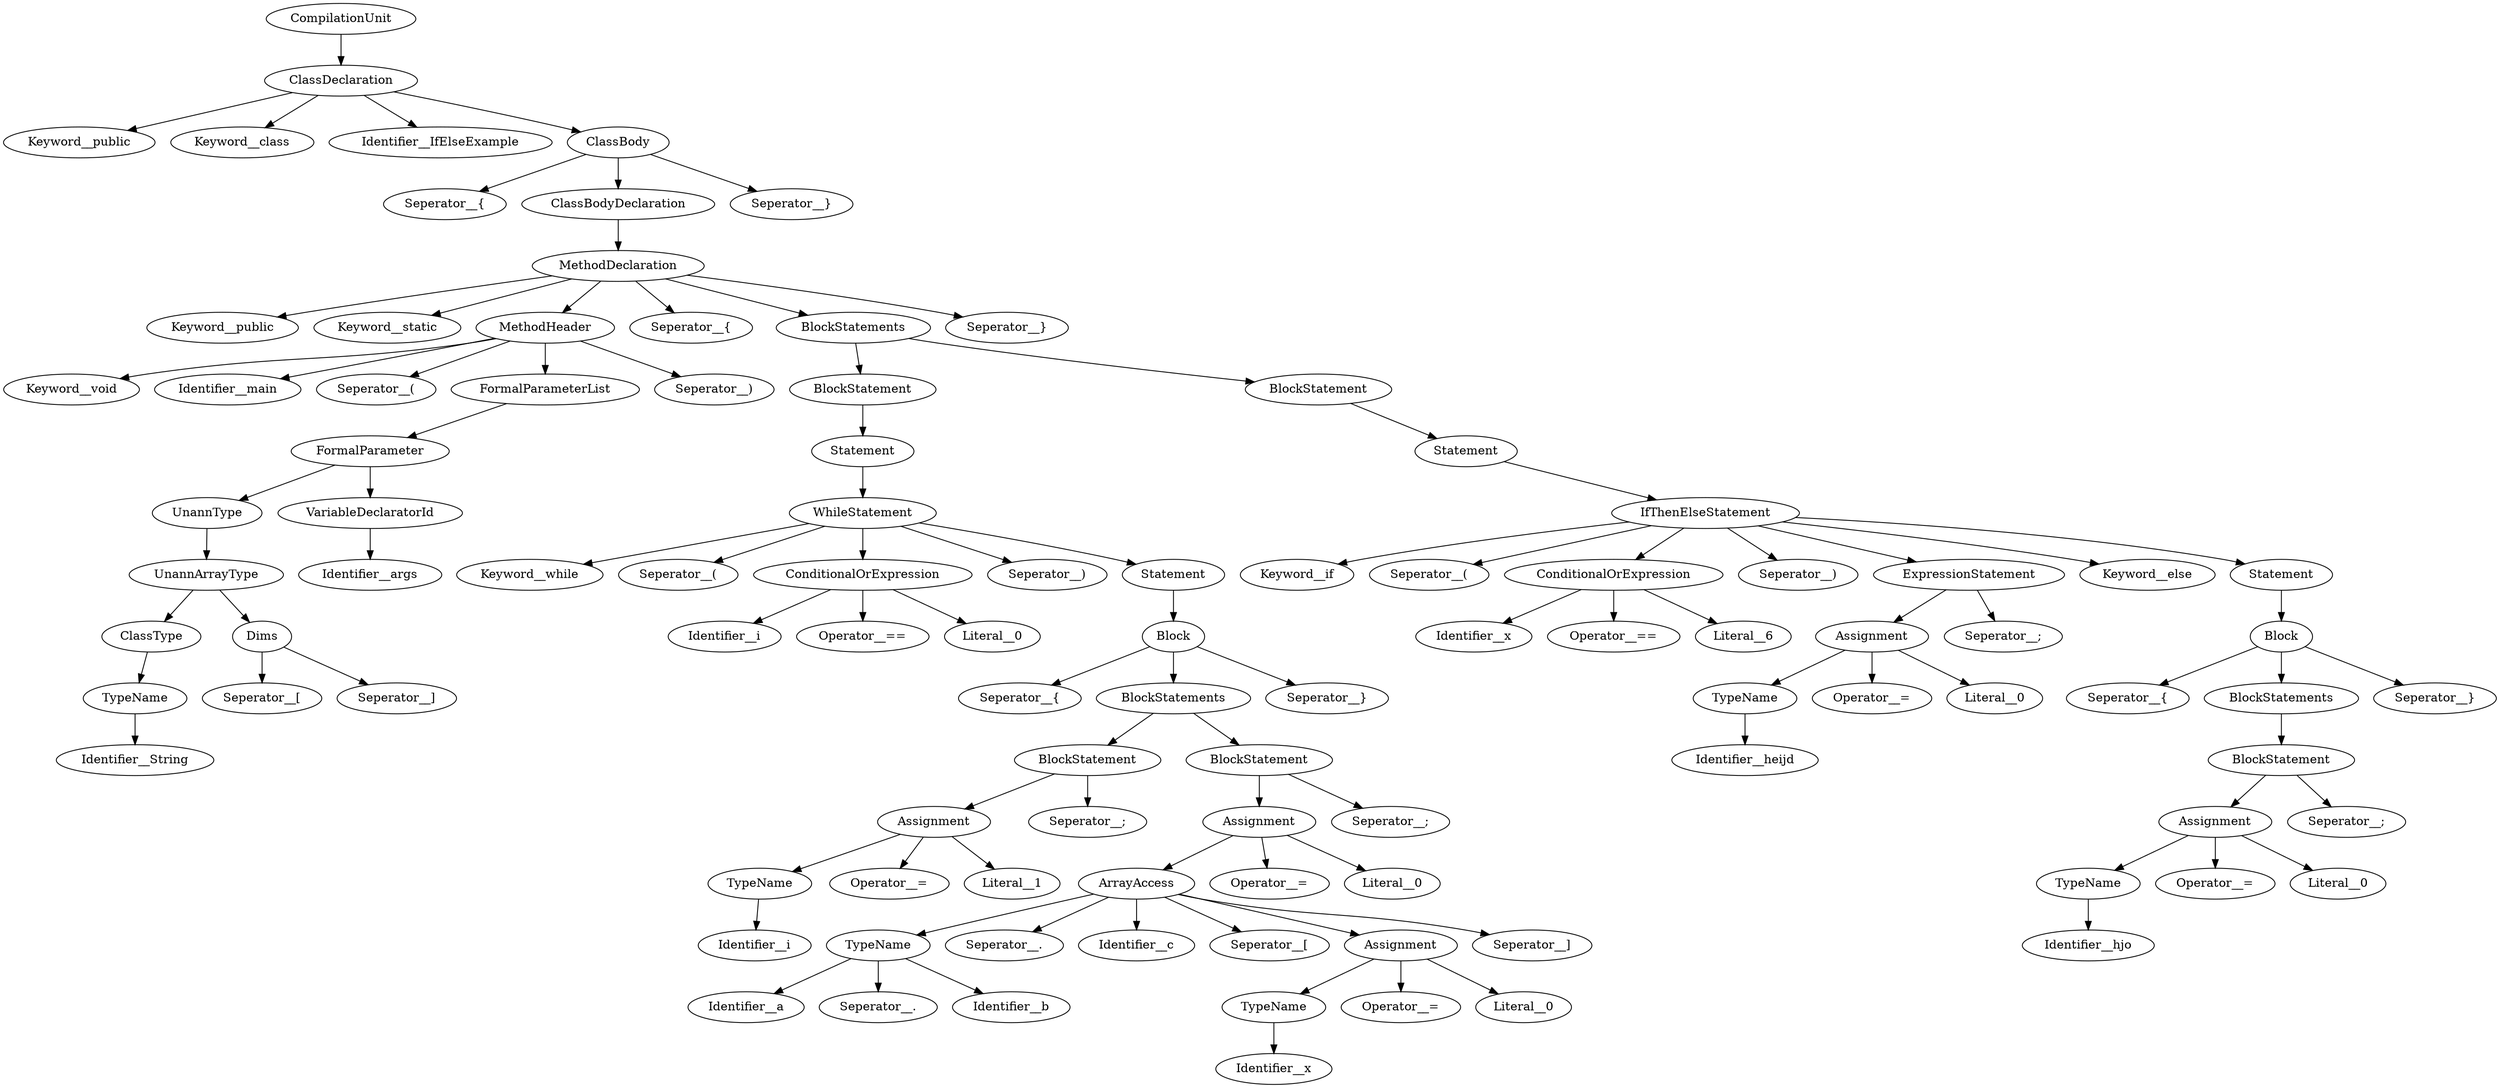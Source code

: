 digraph G {
CompilationUnit8->ClassDeclaration9->Keyword10;
Keyword10[label="Keyword__public"];
ClassDeclaration9->Keyword11;
Keyword11[label="Keyword__class"];
ClassDeclaration9->Identifier12;
Identifier12[label="Identifier__IfElseExample"];
ClassDeclaration9->ClassBody13->Seperator14;
Seperator14[label="Seperator__{"];
ClassBody13->ClassBodyDeclaration15->MethodDeclaration16->Keyword17;
Keyword17[label="Keyword__public"];
MethodDeclaration16->Keyword18;
Keyword18[label="Keyword__static"];
MethodDeclaration16->MethodHeader19->Keyword20;
Keyword20[label="Keyword__void"];
MethodHeader19->Identifier21;
Identifier21[label="Identifier__main"];
MethodHeader19->Seperator22;
Seperator22[label="Seperator__("];
MethodHeader19->FormalParameterList23->FormalParameter24->UnannType25->UnannArrayType26->ClassType27->TypeName28->Identifier29;
Identifier29[label="Identifier__String"];
TypeName28[label="TypeName"];
ClassType27[label="ClassType"];
UnannArrayType26->Dims30->Seperator31;
Seperator31[label="Seperator__["];
Dims30->Seperator32;
Seperator32[label="Seperator__]"];
Dims30[label="Dims"];
UnannArrayType26[label="UnannArrayType"];
UnannType25[label="UnannType"];
FormalParameter24->VariableDeclaratorId33->Identifier34;
Identifier34[label="Identifier__args"];
VariableDeclaratorId33[label="VariableDeclaratorId"];
FormalParameter24[label="FormalParameter"];
FormalParameterList23[label="FormalParameterList"];
MethodHeader19->Seperator35;
Seperator35[label="Seperator__)"];
MethodHeader19[label="MethodHeader"];
MethodDeclaration16->Seperator36;
Seperator36[label="Seperator__{"];
MethodDeclaration16->BlockStatements37->BlockStatement38->Statement39->WhileStatement40->Keyword41;
Keyword41[label="Keyword__while"];
WhileStatement40->Seperator42;
Seperator42[label="Seperator__("];
WhileStatement40->ConditionalOrExpression43->Identifier44;
Identifier44[label="Identifier__i"];
ConditionalOrExpression43->Operator45;
Operator45[label="Operator__=="];
ConditionalOrExpression43->Literal46;
Literal46[label="Literal__0"];
ConditionalOrExpression43[label="ConditionalOrExpression"];
WhileStatement40->Seperator47;
Seperator47[label="Seperator__)"];
WhileStatement40->Statement48->Block49->Seperator50;
Seperator50[label="Seperator__{"];
Block49->BlockStatements51->BlockStatement52->Assignment53->TypeName54->Identifier55;
Identifier55[label="Identifier__i"];
TypeName54[label="TypeName"];
Assignment53->Operator56;
Operator56[label="Operator__="];
Assignment53->Literal57;
Literal57[label="Literal__1"];
Assignment53[label="Assignment"];
BlockStatement52->Seperator58;
Seperator58[label="Seperator__;"];
BlockStatement52[label="BlockStatement"];
BlockStatements51->BlockStatement59->Assignment60->ArrayAccess61->TypeName62->Identifier63;
Identifier63[label="Identifier__a"];
TypeName62->Seperator64;
Seperator64[label="Seperator__."];
TypeName62->Identifier65;
Identifier65[label="Identifier__b"];
TypeName62[label="TypeName"];
ArrayAccess61->Seperator66;
Seperator66[label="Seperator__."];
ArrayAccess61->Identifier67;
Identifier67[label="Identifier__c"];
ArrayAccess61->Seperator68;
Seperator68[label="Seperator__["];
ArrayAccess61->Assignment69->TypeName70->Identifier71;
Identifier71[label="Identifier__x"];
TypeName70[label="TypeName"];
Assignment69->Operator72;
Operator72[label="Operator__="];
Assignment69->Literal73;
Literal73[label="Literal__0"];
Assignment69[label="Assignment"];
ArrayAccess61->Seperator74;
Seperator74[label="Seperator__]"];
ArrayAccess61[label="ArrayAccess"];
Assignment60->Operator75;
Operator75[label="Operator__="];
Assignment60->Literal76;
Literal76[label="Literal__0"];
Assignment60[label="Assignment"];
BlockStatement59->Seperator77;
Seperator77[label="Seperator__;"];
BlockStatement59[label="BlockStatement"];
BlockStatements51[label="BlockStatements"];
Block49->Seperator78;
Seperator78[label="Seperator__}"];
Block49[label="Block"];
Statement48[label="Statement"];
WhileStatement40[label="WhileStatement"];
Statement39[label="Statement"];
BlockStatement38[label="BlockStatement"];
BlockStatements37->BlockStatement79->Statement80->IfThenElseStatement81->Keyword82;
Keyword82[label="Keyword__if"];
IfThenElseStatement81->Seperator83;
Seperator83[label="Seperator__("];
IfThenElseStatement81->ConditionalOrExpression84->Identifier85;
Identifier85[label="Identifier__x"];
ConditionalOrExpression84->Operator86;
Operator86[label="Operator__=="];
ConditionalOrExpression84->Literal87;
Literal87[label="Literal__6"];
ConditionalOrExpression84[label="ConditionalOrExpression"];
IfThenElseStatement81->Seperator88;
Seperator88[label="Seperator__)"];
IfThenElseStatement81->ExpressionStatement89->Assignment90->TypeName91->Identifier92;
Identifier92[label="Identifier__heijd"];
TypeName91[label="TypeName"];
Assignment90->Operator93;
Operator93[label="Operator__="];
Assignment90->Literal94;
Literal94[label="Literal__0"];
Assignment90[label="Assignment"];
ExpressionStatement89->Seperator95;
Seperator95[label="Seperator__;"];
ExpressionStatement89[label="ExpressionStatement"];
IfThenElseStatement81->Keyword96;
Keyword96[label="Keyword__else"];
IfThenElseStatement81->Statement97->Block98->Seperator99;
Seperator99[label="Seperator__{"];
Block98->BlockStatements100->BlockStatement101->Assignment102->TypeName103->Identifier104;
Identifier104[label="Identifier__hjo"];
TypeName103[label="TypeName"];
Assignment102->Operator105;
Operator105[label="Operator__="];
Assignment102->Literal106;
Literal106[label="Literal__0"];
Assignment102[label="Assignment"];
BlockStatement101->Seperator107;
Seperator107[label="Seperator__;"];
BlockStatement101[label="BlockStatement"];
BlockStatements100[label="BlockStatements"];
Block98->Seperator108;
Seperator108[label="Seperator__}"];
Block98[label="Block"];
Statement97[label="Statement"];
IfThenElseStatement81[label="IfThenElseStatement"];
Statement80[label="Statement"];
BlockStatement79[label="BlockStatement"];
BlockStatements37[label="BlockStatements"];
MethodDeclaration16->Seperator109;
Seperator109[label="Seperator__}"];
MethodDeclaration16[label="MethodDeclaration"];
ClassBodyDeclaration15[label="ClassBodyDeclaration"];
ClassBody13->Seperator110;
Seperator110[label="Seperator__}"];
ClassBody13[label="ClassBody"];
ClassDeclaration9[label="ClassDeclaration"];
CompilationUnit8[label="CompilationUnit"];

}